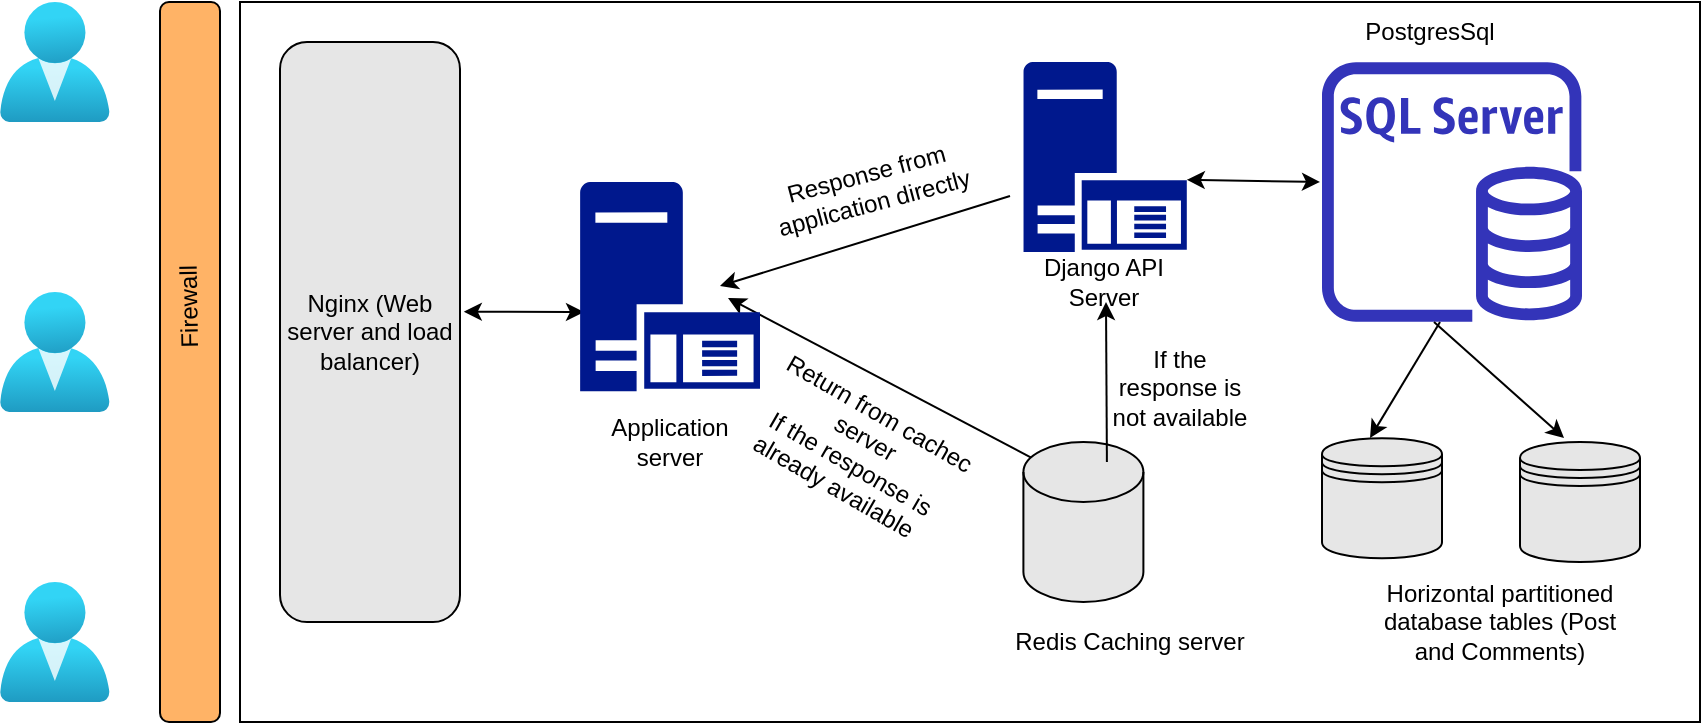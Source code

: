 <mxfile version="13.10.9" type="github">
  <diagram id="uUYi-dty24SCdnFy3V2Z" name="Page-1">
    <mxGraphModel dx="868" dy="482" grid="1" gridSize="10" guides="1" tooltips="1" connect="1" arrows="1" fold="1" page="1" pageScale="1" pageWidth="850" pageHeight="1100" math="0" shadow="0">
      <root>
        <mxCell id="0" />
        <mxCell id="1" parent="0" />
        <mxCell id="lyOv5FIl9pwsdQ8Ih314-1" value="" style="aspect=fixed;html=1;points=[];align=center;image;fontSize=12;image=img/lib/azure2/identity/Users.svg;" parent="1" vertex="1">
          <mxGeometry x="20" y="90" width="54.86" height="60" as="geometry" />
        </mxCell>
        <mxCell id="lyOv5FIl9pwsdQ8Ih314-2" value="" style="aspect=fixed;html=1;points=[];align=center;image;fontSize=12;image=img/lib/azure2/identity/Users.svg;" parent="1" vertex="1">
          <mxGeometry x="20" y="235" width="54.86" height="60" as="geometry" />
        </mxCell>
        <mxCell id="lyOv5FIl9pwsdQ8Ih314-3" value="" style="aspect=fixed;html=1;points=[];align=center;image;fontSize=12;image=img/lib/azure2/identity/Users.svg;" parent="1" vertex="1">
          <mxGeometry x="20" y="380" width="54.86" height="60" as="geometry" />
        </mxCell>
        <mxCell id="lyOv5FIl9pwsdQ8Ih314-5" value="" style="rounded=0;whiteSpace=wrap;html=1;" parent="1" vertex="1">
          <mxGeometry x="140" y="90" width="730" height="360" as="geometry" />
        </mxCell>
        <object label="" id="lyOv5FIl9pwsdQ8Ih314-9">
          <mxCell style="rounded=1;whiteSpace=wrap;html=1;fillColor=#FFB366;" parent="1" vertex="1">
            <mxGeometry x="100" y="90" width="30" height="360" as="geometry" />
          </mxCell>
        </object>
        <mxCell id="lyOv5FIl9pwsdQ8Ih314-10" value="Firewall" style="text;html=1;strokeColor=none;fillColor=none;align=center;verticalAlign=middle;whiteSpace=wrap;rounded=0;rotation=-91;" parent="1" vertex="1">
          <mxGeometry x="36.67" y="232.51" width="155" height="20" as="geometry" />
        </mxCell>
        <mxCell id="lyOv5FIl9pwsdQ8Ih314-11" value="Nginx (Web server and load balancer)" style="rounded=1;whiteSpace=wrap;html=1;fillColor=#E6E6E6;" parent="1" vertex="1">
          <mxGeometry x="160" y="110" width="90" height="290" as="geometry" />
        </mxCell>
        <mxCell id="lyOv5FIl9pwsdQ8Ih314-21" value="" style="endArrow=classic;startArrow=classic;html=1;exitX=0.218;exitY=0.432;exitDx=0;exitDy=0;exitPerimeter=0;" parent="1" edge="1">
          <mxGeometry width="50" height="50" relative="1" as="geometry">
            <mxPoint x="251.9" y="244.84" as="sourcePoint" />
            <mxPoint x="312" y="245" as="targetPoint" />
          </mxGeometry>
        </mxCell>
        <mxCell id="lyOv5FIl9pwsdQ8Ih314-22" value="" style="endArrow=classic;startArrow=classic;html=1;exitX=0.218;exitY=0.432;exitDx=0;exitDy=0;exitPerimeter=0;entryX=0.574;entryY=0.667;entryDx=0;entryDy=0;entryPerimeter=0;" parent="1" edge="1" target="lyOv5FIl9pwsdQ8Ih314-5">
          <mxGeometry width="50" height="50" relative="1" as="geometry">
            <mxPoint x="384.0" y="238.0" as="sourcePoint" />
            <mxPoint x="531.7" y="223" as="targetPoint" />
          </mxGeometry>
        </mxCell>
        <mxCell id="lyOv5FIl9pwsdQ8Ih314-23" value="" style="aspect=fixed;pointerEvents=1;shadow=0;dashed=0;html=1;strokeColor=none;labelPosition=center;verticalLabelPosition=bottom;verticalAlign=top;align=center;fillColor=#00188D;shape=mxgraph.mscae.enterprise.application_server" parent="1" vertex="1">
          <mxGeometry x="310" y="180" width="90" height="104.65" as="geometry" />
        </mxCell>
        <mxCell id="lyOv5FIl9pwsdQ8Ih314-24" value="Application server" style="text;html=1;strokeColor=none;fillColor=none;align=center;verticalAlign=middle;whiteSpace=wrap;rounded=0;" parent="1" vertex="1">
          <mxGeometry x="310" y="300" width="90" height="20" as="geometry" />
        </mxCell>
        <mxCell id="lyOv5FIl9pwsdQ8Ih314-25" value="" style="aspect=fixed;pointerEvents=1;shadow=0;dashed=0;html=1;strokeColor=none;labelPosition=center;verticalLabelPosition=bottom;verticalAlign=top;align=center;fillColor=#00188D;shape=mxgraph.mscae.enterprise.application_server" parent="1" vertex="1">
          <mxGeometry x="531.7" y="120" width="81.7" height="95" as="geometry" />
        </mxCell>
        <mxCell id="lyOv5FIl9pwsdQ8Ih314-26" value="Django API Server" style="text;html=1;strokeColor=none;fillColor=none;align=center;verticalAlign=middle;whiteSpace=wrap;rounded=0;" parent="1" vertex="1">
          <mxGeometry x="533.4" y="207.51" width="78.3" height="45" as="geometry" />
        </mxCell>
        <mxCell id="lyOv5FIl9pwsdQ8Ih314-30" value="" style="endArrow=classic;startArrow=classic;html=1;exitX=1;exitY=0.62;exitDx=0;exitDy=0;exitPerimeter=0;" parent="1" edge="1" source="lyOv5FIl9pwsdQ8Ih314-25">
          <mxGeometry width="50" height="50" relative="1" as="geometry">
            <mxPoint x="622.5" y="160" as="sourcePoint" />
            <mxPoint x="680" y="180" as="targetPoint" />
          </mxGeometry>
        </mxCell>
        <mxCell id="5j5NBlWjlEua-HbBcBw6-1" value="PostgresSql&lt;br&gt;" style="text;html=1;strokeColor=none;fillColor=none;align=center;verticalAlign=middle;whiteSpace=wrap;rounded=0;" vertex="1" parent="1">
          <mxGeometry x="700" y="90" width="70" height="30" as="geometry" />
        </mxCell>
        <mxCell id="5j5NBlWjlEua-HbBcBw6-2" value="" style="shape=cylinder3;whiteSpace=wrap;html=1;boundedLbl=1;backgroundOutline=1;size=15;fillColor=#E6E6E6;" vertex="1" parent="1">
          <mxGeometry x="531.7" y="310" width="60" height="80" as="geometry" />
        </mxCell>
        <mxCell id="5j5NBlWjlEua-HbBcBw6-3" value="Redis Caching server" style="text;html=1;strokeColor=none;fillColor=none;align=center;verticalAlign=middle;whiteSpace=wrap;rounded=0;" vertex="1" parent="1">
          <mxGeometry x="520" y="400" width="130" height="20" as="geometry" />
        </mxCell>
        <mxCell id="5j5NBlWjlEua-HbBcBw6-4" value="Return from cachec server &lt;br&gt;If the response is already available&amp;nbsp;" style="text;html=1;strokeColor=none;fillColor=none;align=center;verticalAlign=middle;whiteSpace=wrap;rounded=0;rotation=30;" vertex="1" parent="1">
          <mxGeometry x="394.55" y="296.27" width="108.67" height="34.75" as="geometry" />
        </mxCell>
        <mxCell id="5j5NBlWjlEua-HbBcBw6-5" value="" style="endArrow=classic;html=1;exitX=0.696;exitY=0.125;exitDx=0;exitDy=0;exitPerimeter=0;" edge="1" parent="1" source="5j5NBlWjlEua-HbBcBw6-2">
          <mxGeometry width="50" height="50" relative="1" as="geometry">
            <mxPoint x="572" y="305" as="sourcePoint" />
            <mxPoint x="573" y="240" as="targetPoint" />
          </mxGeometry>
        </mxCell>
        <mxCell id="5j5NBlWjlEua-HbBcBw6-6" value="If the response is not available&lt;br&gt;" style="text;html=1;strokeColor=none;fillColor=none;align=center;verticalAlign=middle;whiteSpace=wrap;rounded=0;" vertex="1" parent="1">
          <mxGeometry x="570" y="256.27" width="80" height="53.73" as="geometry" />
        </mxCell>
        <mxCell id="5j5NBlWjlEua-HbBcBw6-7" value="" style="endArrow=classic;html=1;exitX=-0.082;exitY=0.705;exitDx=0;exitDy=0;exitPerimeter=0;" edge="1" parent="1" source="lyOv5FIl9pwsdQ8Ih314-25">
          <mxGeometry width="50" height="50" relative="1" as="geometry">
            <mxPoint x="430" y="190" as="sourcePoint" />
            <mxPoint x="380" y="232" as="targetPoint" />
          </mxGeometry>
        </mxCell>
        <mxCell id="5j5NBlWjlEua-HbBcBw6-8" value="Response from application directly&lt;br&gt;" style="text;html=1;strokeColor=none;fillColor=none;align=center;verticalAlign=middle;whiteSpace=wrap;rounded=0;rotation=-15;" vertex="1" parent="1">
          <mxGeometry x="399.52" y="172.58" width="110.38" height="20" as="geometry" />
        </mxCell>
        <mxCell id="5j5NBlWjlEua-HbBcBw6-15" value="" style="shape=datastore;whiteSpace=wrap;html=1;fillColor=#E6E6E6;" vertex="1" parent="1">
          <mxGeometry x="780" y="310" width="60" height="60" as="geometry" />
        </mxCell>
        <mxCell id="5j5NBlWjlEua-HbBcBw6-16" value="" style="shape=datastore;whiteSpace=wrap;html=1;fillColor=#E6E6E6;" vertex="1" parent="1">
          <mxGeometry x="681" y="308.13" width="60" height="60" as="geometry" />
        </mxCell>
        <mxCell id="5j5NBlWjlEua-HbBcBw6-21" value="" style="outlineConnect=0;fontColor=#232F3E;gradientColor=none;fillColor=#3334B9;strokeColor=none;dashed=0;verticalLabelPosition=bottom;verticalAlign=top;align=center;html=1;fontSize=12;fontStyle=0;aspect=fixed;pointerEvents=1;shape=mxgraph.aws4.rds_sql_server_instance;" vertex="1" parent="1">
          <mxGeometry x="681" y="120" width="130" height="130" as="geometry" />
        </mxCell>
        <mxCell id="5j5NBlWjlEua-HbBcBw6-22" value="" style="endArrow=classic;html=1;entryX=0.4;entryY=-0.002;entryDx=0;entryDy=0;entryPerimeter=0;" edge="1" parent="1" target="5j5NBlWjlEua-HbBcBw6-16">
          <mxGeometry width="50" height="50" relative="1" as="geometry">
            <mxPoint x="740" y="250" as="sourcePoint" />
            <mxPoint x="620" y="240" as="targetPoint" />
          </mxGeometry>
        </mxCell>
        <mxCell id="5j5NBlWjlEua-HbBcBw6-23" value="" style="endArrow=classic;html=1;entryX=0.367;entryY=-0.033;entryDx=0;entryDy=0;entryPerimeter=0;" edge="1" parent="1" target="5j5NBlWjlEua-HbBcBw6-15">
          <mxGeometry width="50" height="50" relative="1" as="geometry">
            <mxPoint x="737" y="250" as="sourcePoint" />
            <mxPoint x="719.8" y="319.96" as="targetPoint" />
          </mxGeometry>
        </mxCell>
        <mxCell id="5j5NBlWjlEua-HbBcBw6-24" value="Horizontal partitioned database tables (Post and Comments)" style="text;html=1;strokeColor=none;fillColor=none;align=center;verticalAlign=middle;whiteSpace=wrap;rounded=0;" vertex="1" parent="1">
          <mxGeometry x="700" y="380" width="140" height="40" as="geometry" />
        </mxCell>
      </root>
    </mxGraphModel>
  </diagram>
</mxfile>
